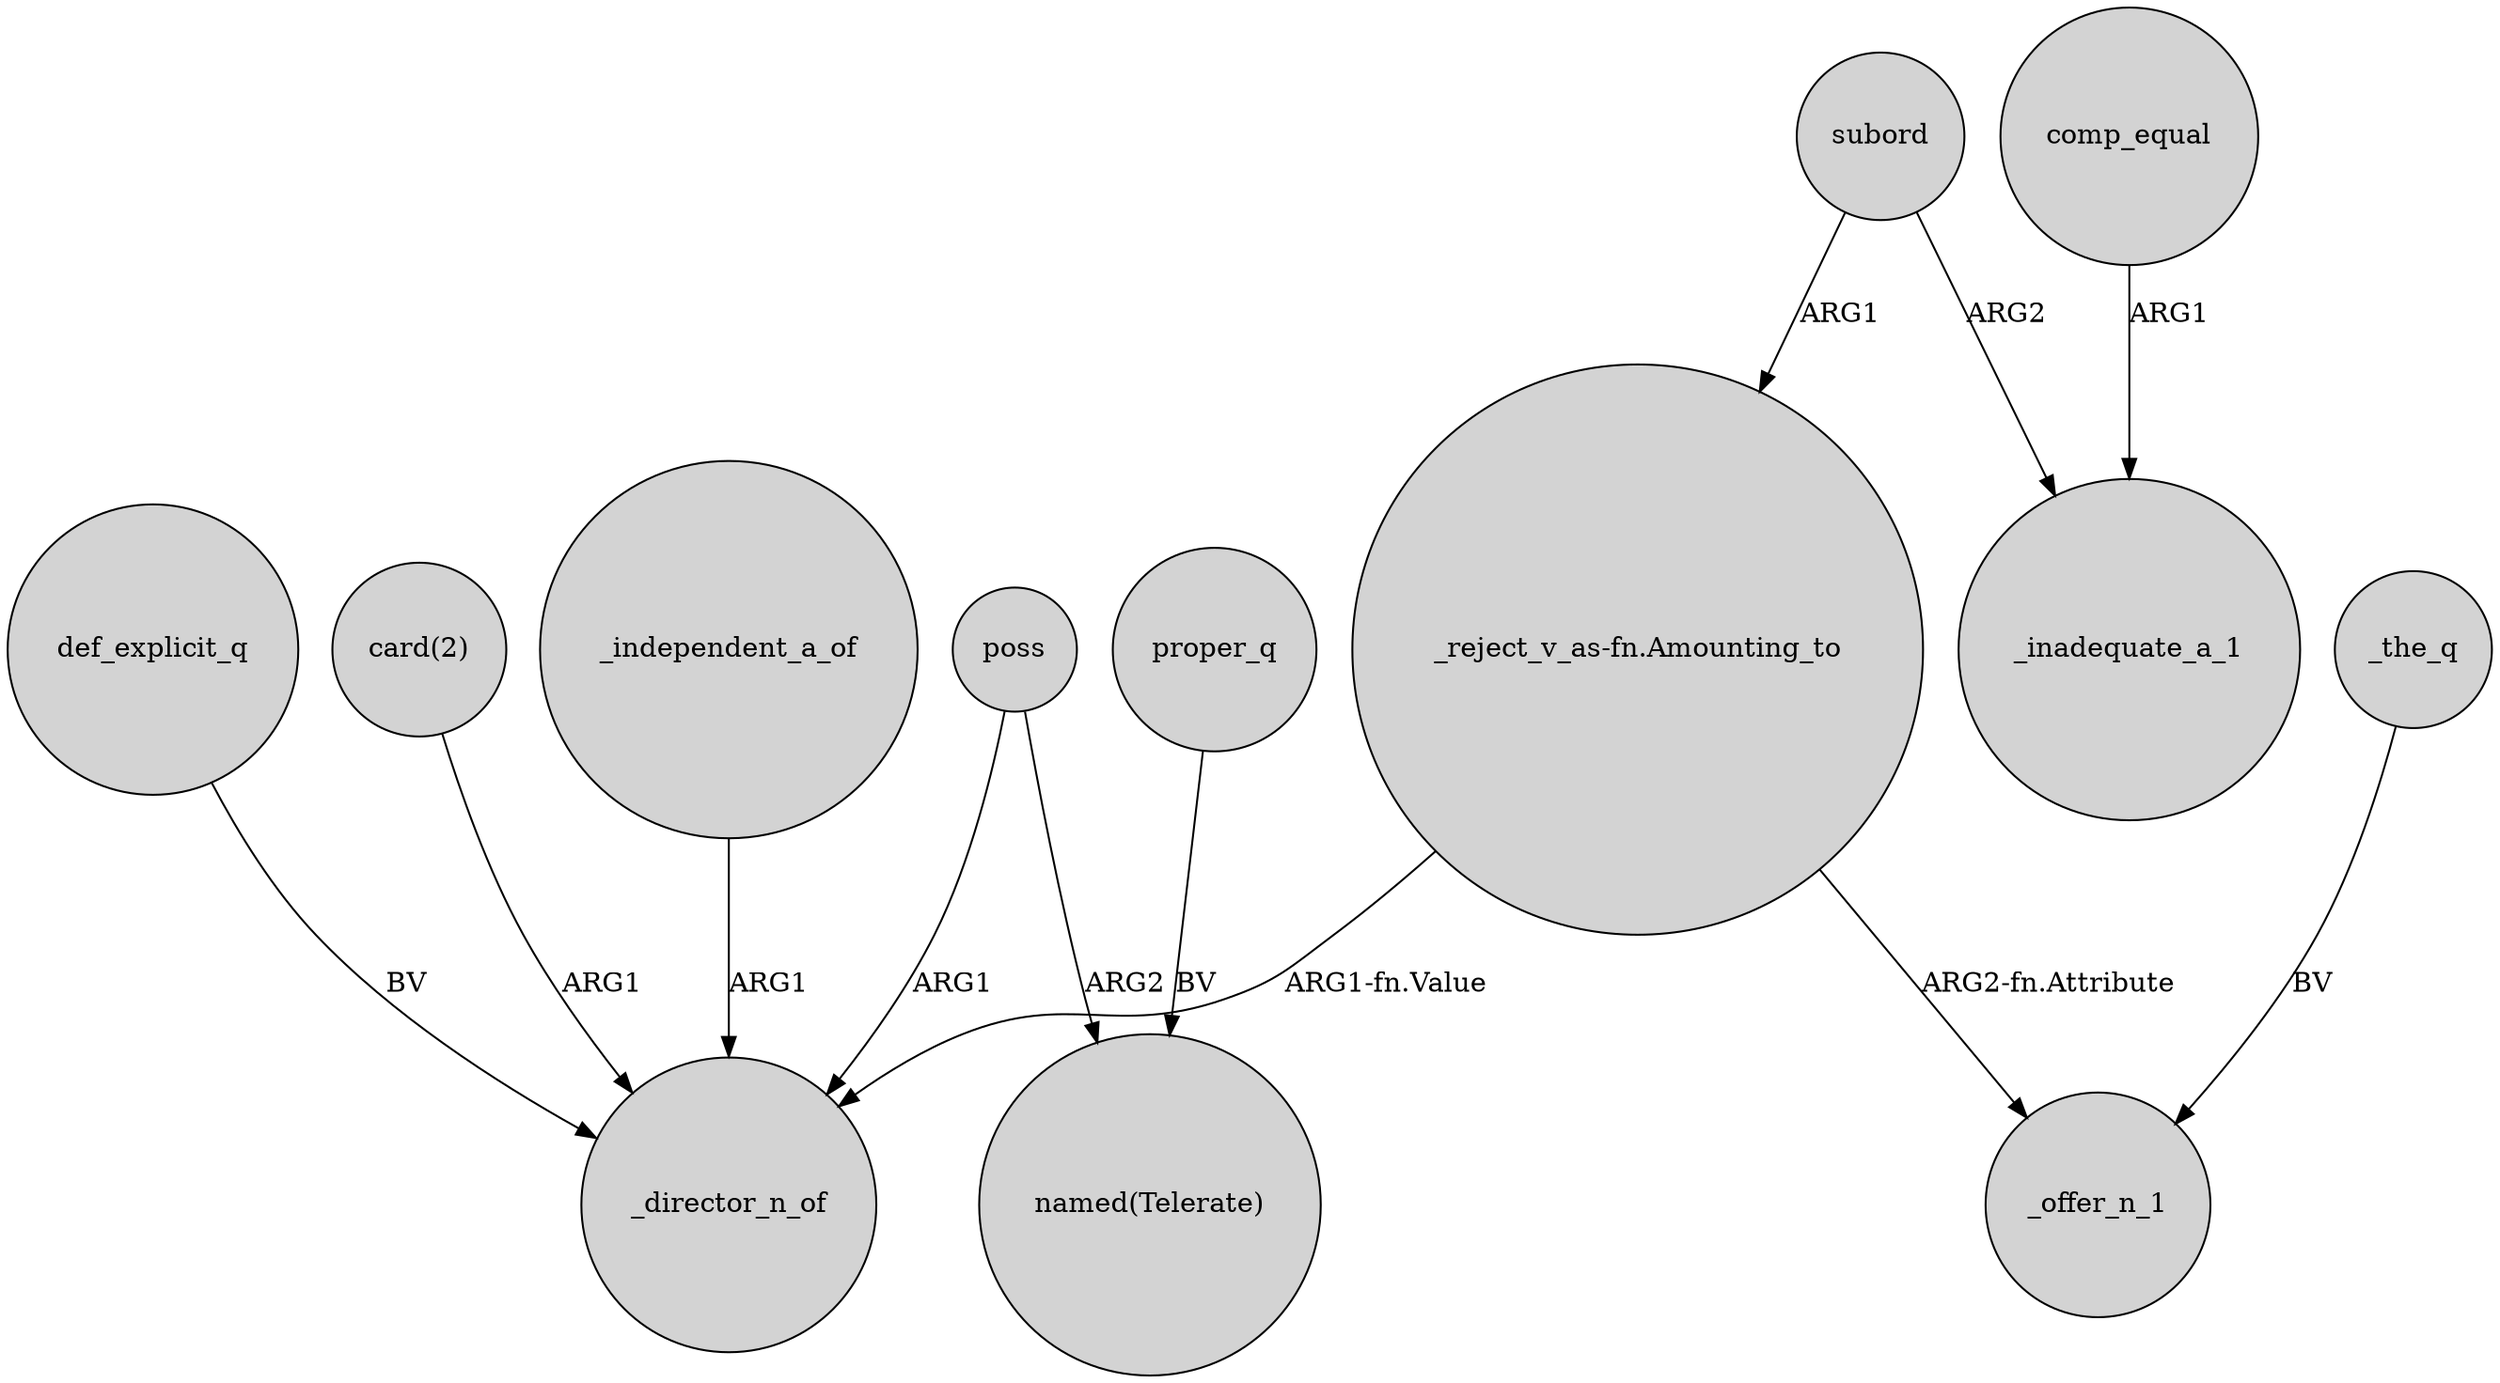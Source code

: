 digraph {
	node [shape=circle style=filled]
	poss -> _director_n_of [label=ARG1]
	proper_q -> "named(Telerate)" [label=BV]
	subord -> _inadequate_a_1 [label=ARG2]
	subord -> "_reject_v_as-fn.Amounting_to" [label=ARG1]
	def_explicit_q -> _director_n_of [label=BV]
	"card(2)" -> _director_n_of [label=ARG1]
	poss -> "named(Telerate)" [label=ARG2]
	_the_q -> _offer_n_1 [label=BV]
	_independent_a_of -> _director_n_of [label=ARG1]
	comp_equal -> _inadequate_a_1 [label=ARG1]
	"_reject_v_as-fn.Amounting_to" -> _director_n_of [label="ARG1-fn.Value"]
	"_reject_v_as-fn.Amounting_to" -> _offer_n_1 [label="ARG2-fn.Attribute"]
}
